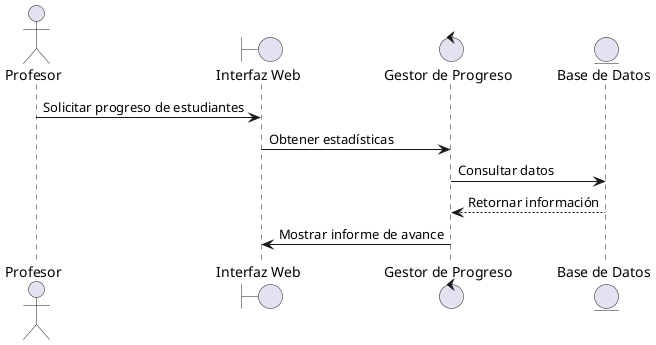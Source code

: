 @startuml 'Ver Progreso de los Estudiantes'
actor Profesor
boundary "Interfaz Web" as UI
control "Gestor de Progreso" as GP
entity "Base de Datos" as DB

Profesor -> UI: Solicitar progreso de estudiantes
UI -> GP: Obtener estadísticas
GP -> DB: Consultar datos
DB --> GP: Retornar información
GP -> UI: Mostrar informe de avance

@enduml

